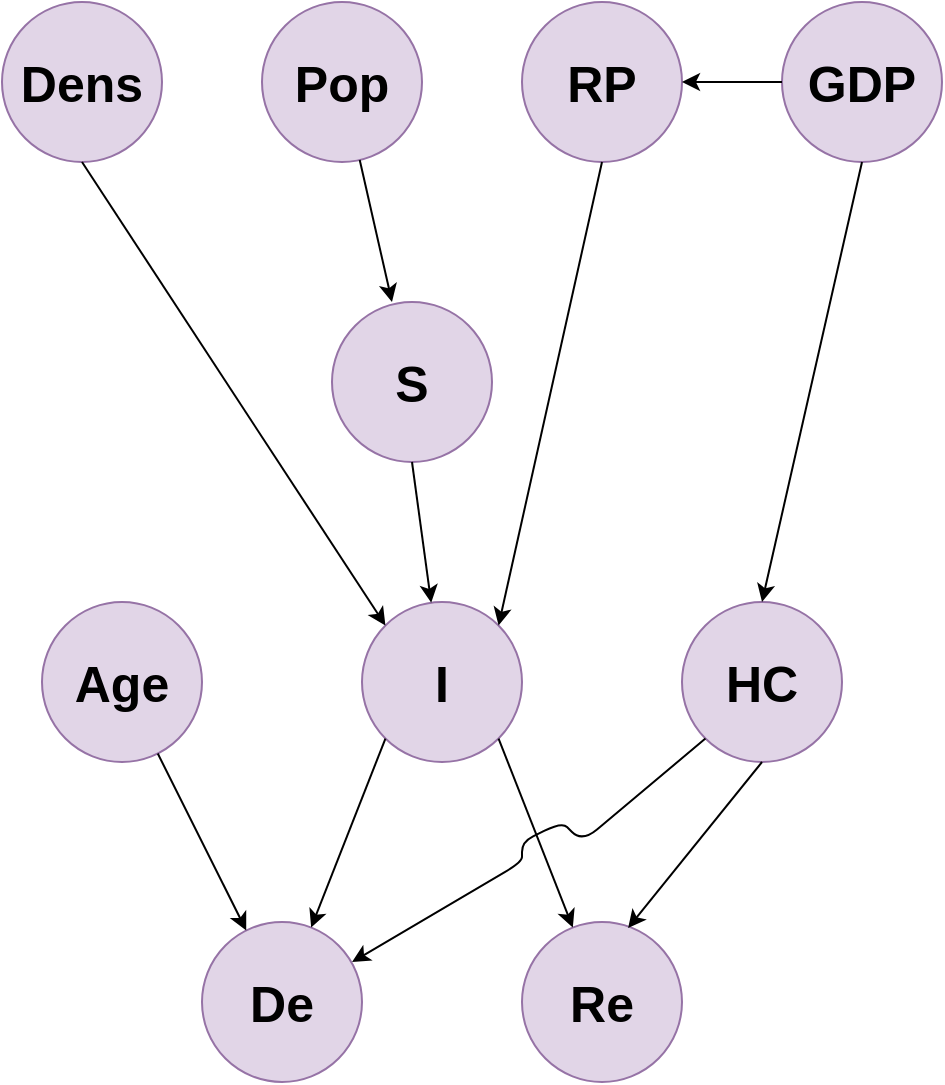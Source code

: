 <mxfile version="13.6.6" type="device"><diagram id="5I7fBOQzKanEE-PwG8sZ" name="Page-1"><mxGraphModel dx="1422" dy="836" grid="1" gridSize="10" guides="1" tooltips="1" connect="1" arrows="1" fold="1" page="1" pageScale="1" pageWidth="850" pageHeight="1100" math="0" shadow="0"><root><mxCell id="0"/><mxCell id="1" parent="0"/><mxCell id="unKWr022OiuGfmEeenZx-1" value="&lt;h2&gt;&lt;b&gt;&lt;font style=&quot;font-size: 25px&quot;&gt;Dens&lt;/font&gt;&lt;/b&gt;&lt;/h2&gt;" style="ellipse;whiteSpace=wrap;html=1;aspect=fixed;fillColor=#e1d5e7;gradientDirection=north;strokeColor=#9673a6;" vertex="1" parent="1"><mxGeometry x="220" y="70" width="80" height="80" as="geometry"/></mxCell><mxCell id="unKWr022OiuGfmEeenZx-3" value="&lt;h2&gt;&lt;b&gt;&lt;font style=&quot;font-size: 25px&quot;&gt;S&lt;/font&gt;&lt;/b&gt;&lt;/h2&gt;" style="ellipse;whiteSpace=wrap;html=1;aspect=fixed;fillColor=#e1d5e7;gradientDirection=north;strokeColor=#9673a6;" vertex="1" parent="1"><mxGeometry x="385" y="220" width="80" height="80" as="geometry"/></mxCell><mxCell id="unKWr022OiuGfmEeenZx-4" value="&lt;h2&gt;&lt;b&gt;&lt;font style=&quot;font-size: 25px&quot;&gt;RP&lt;/font&gt;&lt;/b&gt;&lt;/h2&gt;" style="ellipse;whiteSpace=wrap;html=1;aspect=fixed;fillColor=#e1d5e7;gradientDirection=north;strokeColor=#9673a6;" vertex="1" parent="1"><mxGeometry x="480" y="70" width="80" height="80" as="geometry"/></mxCell><mxCell id="unKWr022OiuGfmEeenZx-5" value="&lt;h2&gt;&lt;b&gt;&lt;font style=&quot;font-size: 25px&quot;&gt;De&lt;/font&gt;&lt;/b&gt;&lt;/h2&gt;" style="ellipse;whiteSpace=wrap;html=1;aspect=fixed;fillColor=#e1d5e7;gradientDirection=north;strokeColor=#9673a6;" vertex="1" parent="1"><mxGeometry x="320" y="530" width="80" height="80" as="geometry"/></mxCell><mxCell id="unKWr022OiuGfmEeenZx-6" value="&lt;h2&gt;&lt;b&gt;&lt;font style=&quot;font-size: 25px&quot;&gt;Age&lt;/font&gt;&lt;/b&gt;&lt;/h2&gt;" style="ellipse;whiteSpace=wrap;html=1;aspect=fixed;fillColor=#e1d5e7;gradientDirection=north;strokeColor=#9673a6;" vertex="1" parent="1"><mxGeometry x="240" y="370" width="80" height="80" as="geometry"/></mxCell><mxCell id="unKWr022OiuGfmEeenZx-7" value="&lt;h2&gt;&lt;b&gt;&lt;font style=&quot;font-size: 25px&quot;&gt;I&lt;/font&gt;&lt;/b&gt;&lt;/h2&gt;" style="ellipse;whiteSpace=wrap;html=1;aspect=fixed;fillColor=#e1d5e7;gradientDirection=north;strokeColor=#9673a6;" vertex="1" parent="1"><mxGeometry x="400" y="370" width="80" height="80" as="geometry"/></mxCell><mxCell id="unKWr022OiuGfmEeenZx-8" value="&lt;h2&gt;&lt;b&gt;&lt;font style=&quot;font-size: 25px&quot;&gt;GDP&lt;/font&gt;&lt;/b&gt;&lt;/h2&gt;" style="ellipse;whiteSpace=wrap;html=1;aspect=fixed;fillColor=#e1d5e7;gradientDirection=north;strokeColor=#9673a6;" vertex="1" parent="1"><mxGeometry x="610" y="70" width="80" height="80" as="geometry"/></mxCell><mxCell id="unKWr022OiuGfmEeenZx-9" value="&lt;h2&gt;&lt;b&gt;&lt;font style=&quot;font-size: 25px&quot;&gt;Re&lt;/font&gt;&lt;/b&gt;&lt;/h2&gt;" style="ellipse;whiteSpace=wrap;html=1;aspect=fixed;fillColor=#e1d5e7;gradientDirection=north;strokeColor=#9673a6;" vertex="1" parent="1"><mxGeometry x="480" y="530" width="80" height="80" as="geometry"/></mxCell><mxCell id="unKWr022OiuGfmEeenZx-10" value="&lt;h2&gt;&lt;b&gt;&lt;font style=&quot;font-size: 25px&quot;&gt;Pop&lt;/font&gt;&lt;/b&gt;&lt;/h2&gt;" style="ellipse;whiteSpace=wrap;html=1;aspect=fixed;fillColor=#e1d5e7;gradientDirection=north;strokeColor=#9673a6;" vertex="1" parent="1"><mxGeometry x="350" y="70" width="80" height="80" as="geometry"/></mxCell><mxCell id="unKWr022OiuGfmEeenZx-11" value="&lt;h2&gt;&lt;b&gt;&lt;font style=&quot;font-size: 25px&quot;&gt;HC&lt;/font&gt;&lt;/b&gt;&lt;/h2&gt;" style="ellipse;whiteSpace=wrap;html=1;aspect=fixed;fillColor=#e1d5e7;gradientDirection=north;strokeColor=#9673a6;" vertex="1" parent="1"><mxGeometry x="560" y="370" width="80" height="80" as="geometry"/></mxCell><mxCell id="unKWr022OiuGfmEeenZx-17" value="" style="endArrow=classic;html=1;exitX=0;exitY=1;exitDx=0;exitDy=0;" edge="1" parent="1" source="unKWr022OiuGfmEeenZx-7" target="unKWr022OiuGfmEeenZx-5"><mxGeometry width="50" height="50" relative="1" as="geometry"><mxPoint x="400" y="400" as="sourcePoint"/><mxPoint x="450" y="350" as="targetPoint"/></mxGeometry></mxCell><mxCell id="unKWr022OiuGfmEeenZx-18" value="" style="endArrow=classic;html=1;" edge="1" parent="1" source="unKWr022OiuGfmEeenZx-6" target="unKWr022OiuGfmEeenZx-5"><mxGeometry width="50" height="50" relative="1" as="geometry"><mxPoint x="287.206" y="450.004" as="sourcePoint"/><mxPoint x="250.002" y="544.445" as="targetPoint"/></mxGeometry></mxCell><mxCell id="unKWr022OiuGfmEeenZx-19" value="" style="endArrow=classic;html=1;exitX=1;exitY=1;exitDx=0;exitDy=0;" edge="1" parent="1" source="unKWr022OiuGfmEeenZx-7" target="unKWr022OiuGfmEeenZx-9"><mxGeometry width="50" height="50" relative="1" as="geometry"><mxPoint x="431.716" y="458.284" as="sourcePoint"/><mxPoint x="394.512" y="552.725" as="targetPoint"/></mxGeometry></mxCell><mxCell id="unKWr022OiuGfmEeenZx-20" value="" style="endArrow=classic;html=1;exitX=0.5;exitY=1;exitDx=0;exitDy=0;entryX=0.663;entryY=0.038;entryDx=0;entryDy=0;entryPerimeter=0;" edge="1" parent="1" source="unKWr022OiuGfmEeenZx-11" target="unKWr022OiuGfmEeenZx-9"><mxGeometry width="50" height="50" relative="1" as="geometry"><mxPoint x="441.716" y="468.284" as="sourcePoint"/><mxPoint x="404.512" y="562.725" as="targetPoint"/></mxGeometry></mxCell><mxCell id="unKWr022OiuGfmEeenZx-21" value="" style="endArrow=classic;html=1;exitX=0;exitY=1;exitDx=0;exitDy=0;entryX=0.938;entryY=0.25;entryDx=0;entryDy=0;entryPerimeter=0;" edge="1" parent="1" source="unKWr022OiuGfmEeenZx-11" target="unKWr022OiuGfmEeenZx-5"><mxGeometry width="50" height="50" relative="1" as="geometry"><mxPoint x="451.716" y="478.284" as="sourcePoint"/><mxPoint x="414.512" y="572.725" as="targetPoint"/><Array as="points"><mxPoint x="510" y="490"/><mxPoint x="500" y="480"/><mxPoint x="480" y="490"/><mxPoint x="480" y="500"/></Array></mxGeometry></mxCell><mxCell id="unKWr022OiuGfmEeenZx-22" value="" style="endArrow=classic;html=1;exitX=0.5;exitY=1;exitDx=0;exitDy=0;" edge="1" parent="1" source="unKWr022OiuGfmEeenZx-3" target="unKWr022OiuGfmEeenZx-7"><mxGeometry width="50" height="50" relative="1" as="geometry"><mxPoint x="440" y="300" as="sourcePoint"/><mxPoint x="406.002" y="394.445" as="targetPoint"/></mxGeometry></mxCell><mxCell id="unKWr022OiuGfmEeenZx-23" value="" style="endArrow=classic;html=1;entryX=0.375;entryY=0;entryDx=0;entryDy=0;entryPerimeter=0;" edge="1" parent="1" source="unKWr022OiuGfmEeenZx-10" target="unKWr022OiuGfmEeenZx-3"><mxGeometry width="50" height="50" relative="1" as="geometry"><mxPoint x="471.716" y="498.284" as="sourcePoint"/><mxPoint x="434.512" y="592.725" as="targetPoint"/></mxGeometry></mxCell><mxCell id="unKWr022OiuGfmEeenZx-24" value="" style="endArrow=classic;html=1;exitX=0.5;exitY=1;exitDx=0;exitDy=0;entryX=0;entryY=0;entryDx=0;entryDy=0;" edge="1" parent="1" source="unKWr022OiuGfmEeenZx-1" target="unKWr022OiuGfmEeenZx-7"><mxGeometry width="50" height="50" relative="1" as="geometry"><mxPoint x="481.716" y="508.284" as="sourcePoint"/><mxPoint x="444.512" y="602.725" as="targetPoint"/></mxGeometry></mxCell><mxCell id="unKWr022OiuGfmEeenZx-25" value="" style="endArrow=classic;html=1;exitX=0.5;exitY=1;exitDx=0;exitDy=0;entryX=1;entryY=0;entryDx=0;entryDy=0;" edge="1" parent="1" source="unKWr022OiuGfmEeenZx-4" target="unKWr022OiuGfmEeenZx-7"><mxGeometry width="50" height="50" relative="1" as="geometry"><mxPoint x="491.716" y="518.284" as="sourcePoint"/><mxPoint x="454.512" y="612.725" as="targetPoint"/></mxGeometry></mxCell><mxCell id="unKWr022OiuGfmEeenZx-26" value="" style="endArrow=classic;html=1;exitX=0;exitY=0.5;exitDx=0;exitDy=0;entryX=1;entryY=0.5;entryDx=0;entryDy=0;" edge="1" parent="1" source="unKWr022OiuGfmEeenZx-8" target="unKWr022OiuGfmEeenZx-4"><mxGeometry width="50" height="50" relative="1" as="geometry"><mxPoint x="501.716" y="528.284" as="sourcePoint"/><mxPoint x="464.512" y="622.725" as="targetPoint"/></mxGeometry></mxCell><mxCell id="unKWr022OiuGfmEeenZx-27" value="" style="endArrow=classic;html=1;exitX=0.5;exitY=1;exitDx=0;exitDy=0;entryX=0.5;entryY=0;entryDx=0;entryDy=0;" edge="1" parent="1" source="unKWr022OiuGfmEeenZx-8" target="unKWr022OiuGfmEeenZx-11"><mxGeometry width="50" height="50" relative="1" as="geometry"><mxPoint x="511.716" y="538.284" as="sourcePoint"/><mxPoint x="474.512" y="632.725" as="targetPoint"/></mxGeometry></mxCell></root></mxGraphModel></diagram></mxfile>